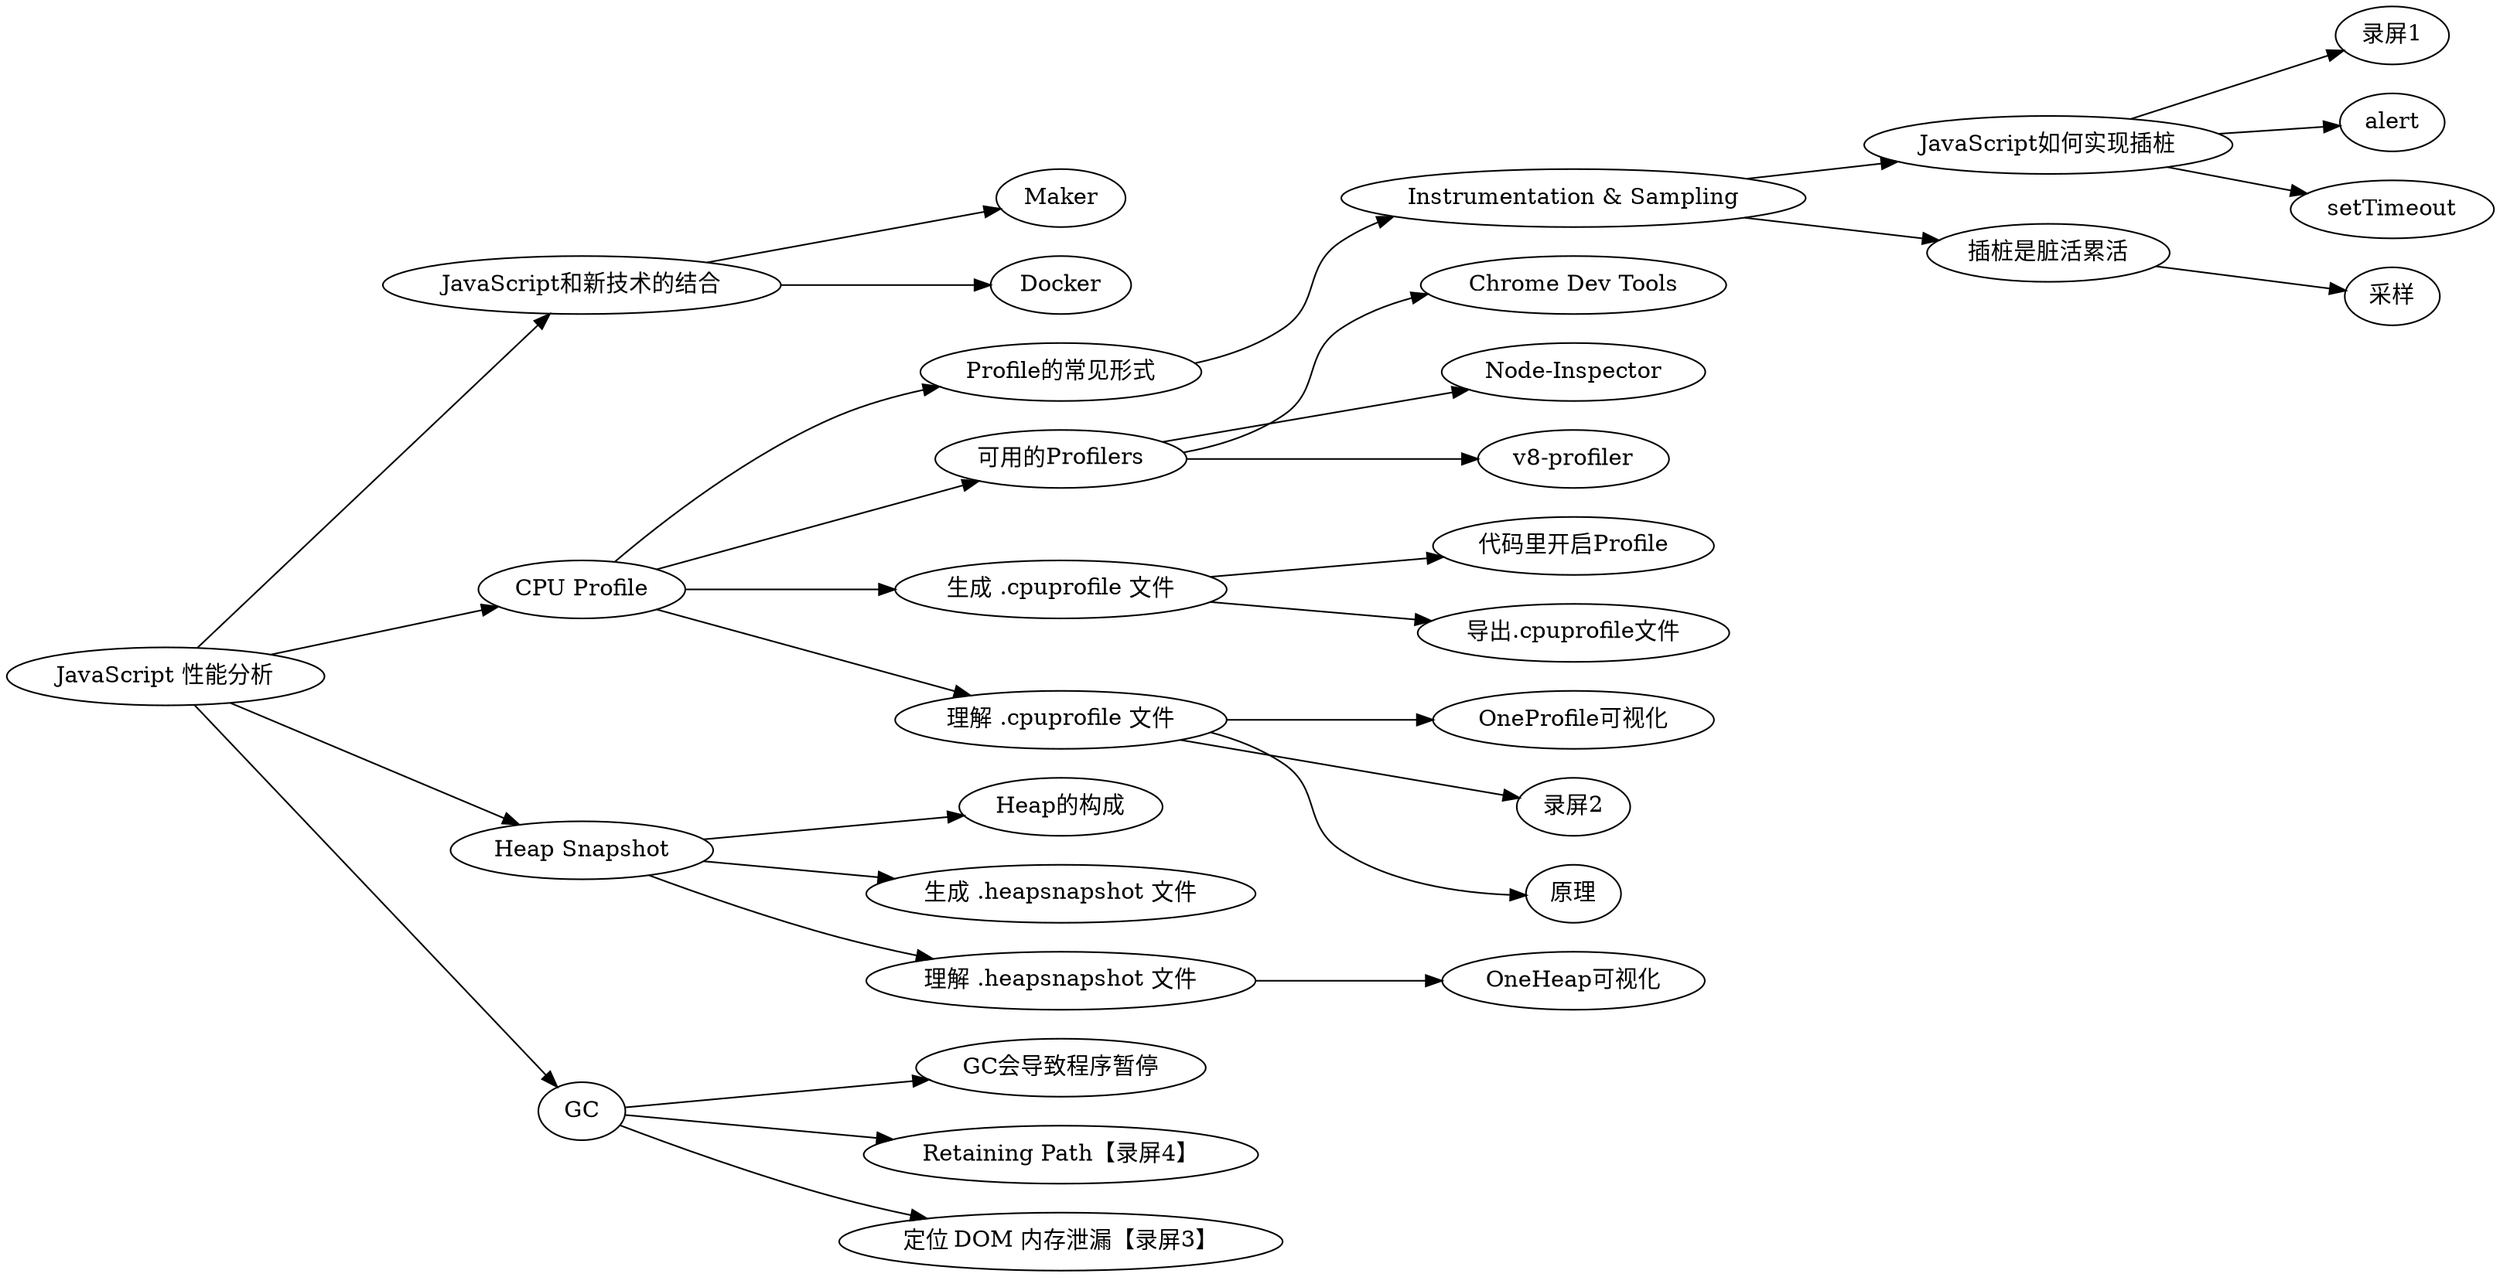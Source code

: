 digraph{
	rankdir=LR

	"JavaScript 性能分析"->"JavaScript和新技术的结合","CPU Profile","Heap Snapshot","GC"
  	"JavaScript和新技术的结合"->"Maker","Docker"

	"CPU Profile"->"Profile的常见形式"->"Instrumentation & Sampling"
	"Instrumentation & Sampling"->"JavaScript如何实现插桩"->"录屏1","alert","setTimeout"
	"Instrumentation & Sampling"->"插桩是脏活累活"->"采样"

	"CPU Profile"->"可用的Profilers"->"Chrome Dev Tools","Node-Inspector","v8-profiler"
	"CPU Profile"->"生成 .cpuprofile 文件"->"代码里开启Profile","导出.cpuprofile文件"
	"CPU Profile"->"理解 .cpuprofile 文件"->"OneProfile可视化","录屏2","原理"

	"Heap Snapshot"   ->"Heap的构成"
	"Heap Snapshot"   ->"生成 .heapsnapshot 文件"
	"Heap Snapshot"   ->"理解 .heapsnapshot 文件"->"OneHeap可视化"

	"GC"     ->"GC会导致程序暂停","Retaining Path【录屏4】","定位 DOM 内存泄漏【录屏3】"
}
